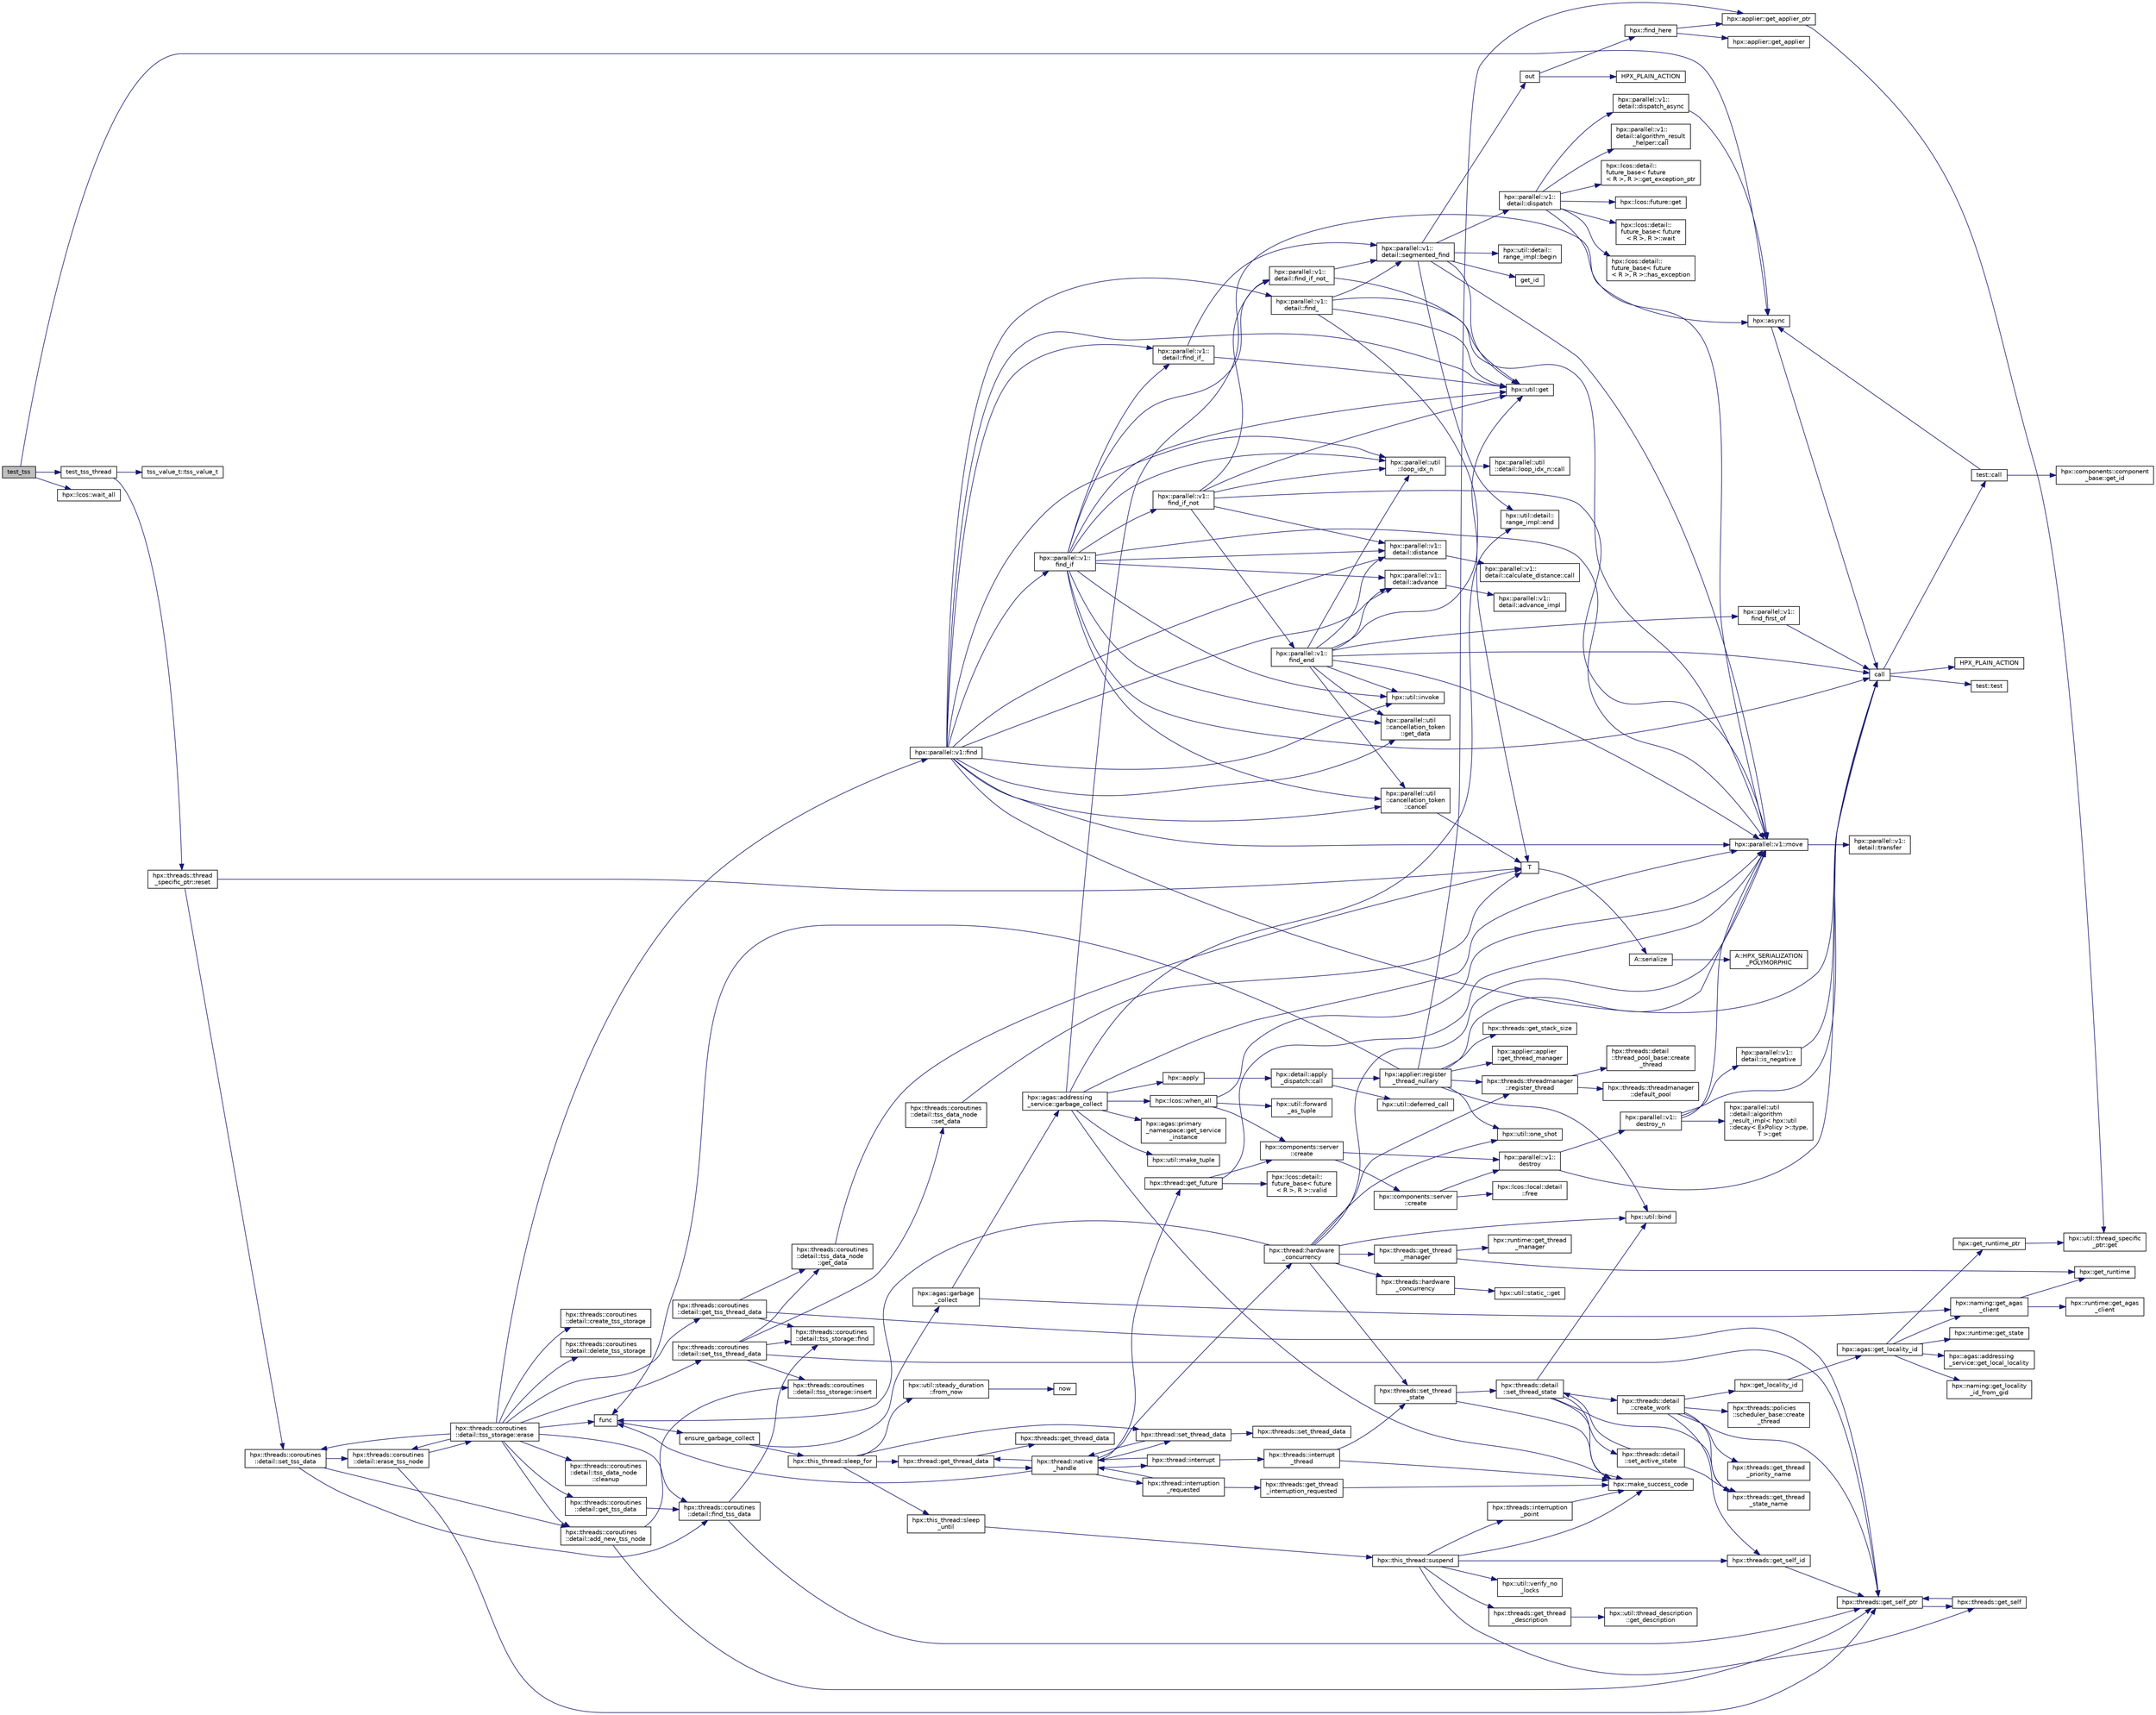 digraph "test_tss"
{
  edge [fontname="Helvetica",fontsize="10",labelfontname="Helvetica",labelfontsize="10"];
  node [fontname="Helvetica",fontsize="10",shape=record];
  rankdir="LR";
  Node146 [label="test_tss",height=0.2,width=0.4,color="black", fillcolor="grey75", style="filled", fontcolor="black"];
  Node146 -> Node147 [color="midnightblue",fontsize="10",style="solid",fontname="Helvetica"];
  Node147 [label="hpx::async",height=0.2,width=0.4,color="black", fillcolor="white", style="filled",URL="$d8/d83/namespacehpx.html#acb7d8e37b73b823956ce144f9a57eaa4"];
  Node147 -> Node148 [color="midnightblue",fontsize="10",style="solid",fontname="Helvetica"];
  Node148 [label="call",height=0.2,width=0.4,color="black", fillcolor="white", style="filled",URL="$d2/d67/promise__1620_8cpp.html#a58357f0b82bc761e1d0b9091ed563a70"];
  Node148 -> Node149 [color="midnightblue",fontsize="10",style="solid",fontname="Helvetica"];
  Node149 [label="test::test",height=0.2,width=0.4,color="black", fillcolor="white", style="filled",URL="$d8/d89/structtest.html#ab42d5ece712d716b04cb3f686f297a26"];
  Node148 -> Node150 [color="midnightblue",fontsize="10",style="solid",fontname="Helvetica"];
  Node150 [label="HPX_PLAIN_ACTION",height=0.2,width=0.4,color="black", fillcolor="white", style="filled",URL="$d2/d67/promise__1620_8cpp.html#ab96aab827a4b1fcaf66cfe0ba83fef23"];
  Node148 -> Node151 [color="midnightblue",fontsize="10",style="solid",fontname="Helvetica"];
  Node151 [label="test::call",height=0.2,width=0.4,color="black", fillcolor="white", style="filled",URL="$d8/d89/structtest.html#aeb29e7ed6518b9426ccf1344c52620ae"];
  Node151 -> Node147 [color="midnightblue",fontsize="10",style="solid",fontname="Helvetica"];
  Node151 -> Node152 [color="midnightblue",fontsize="10",style="solid",fontname="Helvetica"];
  Node152 [label="hpx::components::component\l_base::get_id",height=0.2,width=0.4,color="black", fillcolor="white", style="filled",URL="$d2/de6/classhpx_1_1components_1_1component__base.html#a4c8fd93514039bdf01c48d66d82b19cd"];
  Node146 -> Node153 [color="midnightblue",fontsize="10",style="solid",fontname="Helvetica"];
  Node153 [label="test_tss_thread",height=0.2,width=0.4,color="black", fillcolor="white", style="filled",URL="$dc/d69/tests_2unit_2threads_2tss_8cpp.html#a34a05b59682be89efcb6f071094b0580"];
  Node153 -> Node154 [color="midnightblue",fontsize="10",style="solid",fontname="Helvetica"];
  Node154 [label="hpx::threads::thread\l_specific_ptr::reset",height=0.2,width=0.4,color="black", fillcolor="white", style="filled",URL="$d1/dd4/classhpx_1_1threads_1_1thread__specific__ptr.html#af0654936c456eaf9700979a6b43a0c85"];
  Node154 -> Node155 [color="midnightblue",fontsize="10",style="solid",fontname="Helvetica"];
  Node155 [label="T",height=0.2,width=0.4,color="black", fillcolor="white", style="filled",URL="$db/d33/polymorphic__semiintrusive__template_8cpp.html#ad187658f9cb91c1312b39ae7e896f1ea"];
  Node155 -> Node156 [color="midnightblue",fontsize="10",style="solid",fontname="Helvetica"];
  Node156 [label="A::serialize",height=0.2,width=0.4,color="black", fillcolor="white", style="filled",URL="$d7/da0/struct_a.html#a5f5c287cf471e274ed9dda0da1592212"];
  Node156 -> Node157 [color="midnightblue",fontsize="10",style="solid",fontname="Helvetica"];
  Node157 [label="A::HPX_SERIALIZATION\l_POLYMORPHIC",height=0.2,width=0.4,color="black", fillcolor="white", style="filled",URL="$d7/da0/struct_a.html#ada978cc156cebbafddb1f3aa4c01918c"];
  Node154 -> Node158 [color="midnightblue",fontsize="10",style="solid",fontname="Helvetica"];
  Node158 [label="hpx::threads::coroutines\l::detail::set_tss_data",height=0.2,width=0.4,color="black", fillcolor="white", style="filled",URL="$d2/dfe/namespacehpx_1_1threads_1_1coroutines_1_1detail.html#a85126f59ca3809c64cfcfcae99429a67"];
  Node158 -> Node159 [color="midnightblue",fontsize="10",style="solid",fontname="Helvetica"];
  Node159 [label="hpx::threads::coroutines\l::detail::find_tss_data",height=0.2,width=0.4,color="black", fillcolor="white", style="filled",URL="$d2/dfe/namespacehpx_1_1threads_1_1coroutines_1_1detail.html#a14055ceaf3d92ffac50d6bccb0146b8f"];
  Node159 -> Node160 [color="midnightblue",fontsize="10",style="solid",fontname="Helvetica"];
  Node160 [label="hpx::threads::get_self_ptr",height=0.2,width=0.4,color="black", fillcolor="white", style="filled",URL="$d7/d28/namespacehpx_1_1threads.html#a22877ae347ad884cde3a51397dad6c53"];
  Node160 -> Node161 [color="midnightblue",fontsize="10",style="solid",fontname="Helvetica"];
  Node161 [label="hpx::threads::get_self",height=0.2,width=0.4,color="black", fillcolor="white", style="filled",URL="$d7/d28/namespacehpx_1_1threads.html#a07daf4d6d29233f20d66d41ab7b5b8e8"];
  Node161 -> Node160 [color="midnightblue",fontsize="10",style="solid",fontname="Helvetica"];
  Node159 -> Node162 [color="midnightblue",fontsize="10",style="solid",fontname="Helvetica"];
  Node162 [label="hpx::threads::coroutines\l::detail::tss_storage::find",height=0.2,width=0.4,color="black", fillcolor="white", style="filled",URL="$d3/dbe/classhpx_1_1threads_1_1coroutines_1_1detail_1_1tss__storage.html#a007cc7a95b6bd8b8b88bc2ac4371e718"];
  Node158 -> Node163 [color="midnightblue",fontsize="10",style="solid",fontname="Helvetica"];
  Node163 [label="hpx::threads::coroutines\l::detail::erase_tss_node",height=0.2,width=0.4,color="black", fillcolor="white", style="filled",URL="$d2/dfe/namespacehpx_1_1threads_1_1coroutines_1_1detail.html#a0015b3872ea3c32ecfdc3da42ce132e8"];
  Node163 -> Node160 [color="midnightblue",fontsize="10",style="solid",fontname="Helvetica"];
  Node163 -> Node164 [color="midnightblue",fontsize="10",style="solid",fontname="Helvetica"];
  Node164 [label="hpx::threads::coroutines\l::detail::tss_storage::erase",height=0.2,width=0.4,color="black", fillcolor="white", style="filled",URL="$d3/dbe/classhpx_1_1threads_1_1coroutines_1_1detail_1_1tss__storage.html#a451f63a99f268755c501200b504e8058"];
  Node164 -> Node165 [color="midnightblue",fontsize="10",style="solid",fontname="Helvetica"];
  Node165 [label="hpx::parallel::v1::find",height=0.2,width=0.4,color="black", fillcolor="white", style="filled",URL="$db/db9/namespacehpx_1_1parallel_1_1v1.html#a76c5f5c453899c36a61bfa76425b007a"];
  Node165 -> Node166 [color="midnightblue",fontsize="10",style="solid",fontname="Helvetica"];
  Node166 [label="hpx::parallel::v1::\ldetail::find_",height=0.2,width=0.4,color="black", fillcolor="white", style="filled",URL="$d2/ddd/namespacehpx_1_1parallel_1_1v1_1_1detail.html#a416bb6065d1ffe0f54a4da32c452ece3"];
  Node166 -> Node167 [color="midnightblue",fontsize="10",style="solid",fontname="Helvetica"];
  Node167 [label="hpx::util::get",height=0.2,width=0.4,color="black", fillcolor="white", style="filled",URL="$df/dad/namespacehpx_1_1util.html#a5cbd3c41f03f4d4acaedaa4777e3cc02"];
  Node166 -> Node168 [color="midnightblue",fontsize="10",style="solid",fontname="Helvetica"];
  Node168 [label="hpx::parallel::v1::\ldetail::segmented_find",height=0.2,width=0.4,color="black", fillcolor="white", style="filled",URL="$d2/ddd/namespacehpx_1_1parallel_1_1v1_1_1detail.html#a7f37c815b51093d10c3ee3e3bb44280f"];
  Node168 -> Node169 [color="midnightblue",fontsize="10",style="solid",fontname="Helvetica"];
  Node169 [label="hpx::util::detail::\lrange_impl::end",height=0.2,width=0.4,color="black", fillcolor="white", style="filled",URL="$d4/d4a/namespacehpx_1_1util_1_1detail_1_1range__impl.html#afb2ea48b0902f52ee4d8b764807b4316"];
  Node168 -> Node170 [color="midnightblue",fontsize="10",style="solid",fontname="Helvetica"];
  Node170 [label="out",height=0.2,width=0.4,color="black", fillcolor="white", style="filled",URL="$d5/d69/wait__all__hang__1946_8cpp.html#ae95890c5079ed07d292e9e2c1b187e97"];
  Node170 -> Node171 [color="midnightblue",fontsize="10",style="solid",fontname="Helvetica"];
  Node171 [label="hpx::find_here",height=0.2,width=0.4,color="black", fillcolor="white", style="filled",URL="$d8/d83/namespacehpx.html#af07c1b6e26bcdfb1138643a1a2133cf4",tooltip="Return the global id representing this locality. "];
  Node171 -> Node172 [color="midnightblue",fontsize="10",style="solid",fontname="Helvetica"];
  Node172 [label="hpx::applier::get_applier_ptr",height=0.2,width=0.4,color="black", fillcolor="white", style="filled",URL="$d8/dcb/namespacehpx_1_1applier.html#a617483cf2b77ad3a0aa428ade7b35299"];
  Node172 -> Node173 [color="midnightblue",fontsize="10",style="solid",fontname="Helvetica"];
  Node173 [label="hpx::util::thread_specific\l_ptr::get",height=0.2,width=0.4,color="black", fillcolor="white", style="filled",URL="$d4/d4c/structhpx_1_1util_1_1thread__specific__ptr.html#a3b27d8520710478aa41d1f74206bdba9"];
  Node171 -> Node174 [color="midnightblue",fontsize="10",style="solid",fontname="Helvetica"];
  Node174 [label="hpx::applier::get_applier",height=0.2,width=0.4,color="black", fillcolor="white", style="filled",URL="$d8/dcb/namespacehpx_1_1applier.html#aba1147ab54a476403b37f20a39b1e239"];
  Node170 -> Node175 [color="midnightblue",fontsize="10",style="solid",fontname="Helvetica"];
  Node175 [label="HPX_PLAIN_ACTION",height=0.2,width=0.4,color="black", fillcolor="white", style="filled",URL="$d5/d69/wait__all__hang__1946_8cpp.html#ac9bd456810a9b90073efb27cea0b1cc0"];
  Node168 -> Node176 [color="midnightblue",fontsize="10",style="solid",fontname="Helvetica"];
  Node176 [label="hpx::parallel::v1::\ldetail::dispatch",height=0.2,width=0.4,color="black", fillcolor="white", style="filled",URL="$d2/ddd/namespacehpx_1_1parallel_1_1v1_1_1detail.html#aea51ad9969d06776535d3c974216f8d0"];
  Node176 -> Node177 [color="midnightblue",fontsize="10",style="solid",fontname="Helvetica"];
  Node177 [label="hpx::parallel::v1::\ldetail::dispatch_async",height=0.2,width=0.4,color="black", fillcolor="white", style="filled",URL="$d2/ddd/namespacehpx_1_1parallel_1_1v1_1_1detail.html#a956a28c634619363658f6e201d6cc1b4"];
  Node177 -> Node147 [color="midnightblue",fontsize="10",style="solid",fontname="Helvetica"];
  Node176 -> Node178 [color="midnightblue",fontsize="10",style="solid",fontname="Helvetica"];
  Node178 [label="hpx::lcos::detail::\lfuture_base\< future\l\< R \>, R \>::wait",height=0.2,width=0.4,color="black", fillcolor="white", style="filled",URL="$d5/dd7/classhpx_1_1lcos_1_1detail_1_1future__base.html#a028190ad98b2865e267745247b6b5ae8"];
  Node176 -> Node179 [color="midnightblue",fontsize="10",style="solid",fontname="Helvetica"];
  Node179 [label="hpx::lcos::detail::\lfuture_base\< future\l\< R \>, R \>::has_exception",height=0.2,width=0.4,color="black", fillcolor="white", style="filled",URL="$d5/dd7/classhpx_1_1lcos_1_1detail_1_1future__base.html#aa95b01f70ad95706ae420ff1db2e5b99"];
  Node176 -> Node180 [color="midnightblue",fontsize="10",style="solid",fontname="Helvetica"];
  Node180 [label="hpx::parallel::v1::\ldetail::algorithm_result\l_helper::call",height=0.2,width=0.4,color="black", fillcolor="white", style="filled",URL="$dd/db9/structhpx_1_1parallel_1_1v1_1_1detail_1_1algorithm__result__helper.html#abdcc26190b14b00b7337190689f022d7"];
  Node176 -> Node181 [color="midnightblue",fontsize="10",style="solid",fontname="Helvetica"];
  Node181 [label="hpx::lcos::detail::\lfuture_base\< future\l\< R \>, R \>::get_exception_ptr",height=0.2,width=0.4,color="black", fillcolor="white", style="filled",URL="$d5/dd7/classhpx_1_1lcos_1_1detail_1_1future__base.html#a03dca31d4505202a21d26554248bd744"];
  Node176 -> Node182 [color="midnightblue",fontsize="10",style="solid",fontname="Helvetica"];
  Node182 [label="hpx::parallel::v1::move",height=0.2,width=0.4,color="black", fillcolor="white", style="filled",URL="$db/db9/namespacehpx_1_1parallel_1_1v1.html#aa7c4ede081ce786c9d1eb1adff495cfc"];
  Node182 -> Node183 [color="midnightblue",fontsize="10",style="solid",fontname="Helvetica"];
  Node183 [label="hpx::parallel::v1::\ldetail::transfer",height=0.2,width=0.4,color="black", fillcolor="white", style="filled",URL="$d2/ddd/namespacehpx_1_1parallel_1_1v1_1_1detail.html#ab1b56a05e1885ca7cc7ffa1804dd2f3c"];
  Node176 -> Node184 [color="midnightblue",fontsize="10",style="solid",fontname="Helvetica"];
  Node184 [label="hpx::lcos::future::get",height=0.2,width=0.4,color="black", fillcolor="white", style="filled",URL="$d0/d33/classhpx_1_1lcos_1_1future.html#a8c28269486d5620ac48af349f17bb41c"];
  Node168 -> Node185 [color="midnightblue",fontsize="10",style="solid",fontname="Helvetica"];
  Node185 [label="get_id",height=0.2,width=0.4,color="black", fillcolor="white", style="filled",URL="$d8/d3c/simple__future__continuation_8cpp.html#a64b28a4bbb16e7f78fc14c60466ddd8d"];
  Node168 -> Node186 [color="midnightblue",fontsize="10",style="solid",fontname="Helvetica"];
  Node186 [label="hpx::util::detail::\lrange_impl::begin",height=0.2,width=0.4,color="black", fillcolor="white", style="filled",URL="$d4/d4a/namespacehpx_1_1util_1_1detail_1_1range__impl.html#a31e165df2b865cdd961f35ce938db41a"];
  Node168 -> Node167 [color="midnightblue",fontsize="10",style="solid",fontname="Helvetica"];
  Node168 -> Node182 [color="midnightblue",fontsize="10",style="solid",fontname="Helvetica"];
  Node166 -> Node182 [color="midnightblue",fontsize="10",style="solid",fontname="Helvetica"];
  Node166 -> Node155 [color="midnightblue",fontsize="10",style="solid",fontname="Helvetica"];
  Node165 -> Node182 [color="midnightblue",fontsize="10",style="solid",fontname="Helvetica"];
  Node165 -> Node187 [color="midnightblue",fontsize="10",style="solid",fontname="Helvetica"];
  Node187 [label="hpx::parallel::v1::\lfind_if",height=0.2,width=0.4,color="black", fillcolor="white", style="filled",URL="$db/db9/namespacehpx_1_1parallel_1_1v1.html#a1f66ab2a9b26ef5b5ed2c08194586b86"];
  Node187 -> Node188 [color="midnightblue",fontsize="10",style="solid",fontname="Helvetica"];
  Node188 [label="hpx::parallel::v1::\ldetail::find_if_",height=0.2,width=0.4,color="black", fillcolor="white", style="filled",URL="$d2/ddd/namespacehpx_1_1parallel_1_1v1_1_1detail.html#a27a6efa17deb9853d278e8c4ca8b78e8"];
  Node188 -> Node167 [color="midnightblue",fontsize="10",style="solid",fontname="Helvetica"];
  Node188 -> Node168 [color="midnightblue",fontsize="10",style="solid",fontname="Helvetica"];
  Node187 -> Node189 [color="midnightblue",fontsize="10",style="solid",fontname="Helvetica"];
  Node189 [label="hpx::parallel::v1::\lfind_if_not",height=0.2,width=0.4,color="black", fillcolor="white", style="filled",URL="$db/db9/namespacehpx_1_1parallel_1_1v1.html#ac7aaee4759c37f4d0e83b51f313aa28d"];
  Node189 -> Node190 [color="midnightblue",fontsize="10",style="solid",fontname="Helvetica"];
  Node190 [label="hpx::parallel::v1::\ldetail::find_if_not_",height=0.2,width=0.4,color="black", fillcolor="white", style="filled",URL="$d2/ddd/namespacehpx_1_1parallel_1_1v1_1_1detail.html#aafbf827b88ba9787c515b4abefa8afaf"];
  Node190 -> Node167 [color="midnightblue",fontsize="10",style="solid",fontname="Helvetica"];
  Node190 -> Node168 [color="midnightblue",fontsize="10",style="solid",fontname="Helvetica"];
  Node189 -> Node191 [color="midnightblue",fontsize="10",style="solid",fontname="Helvetica"];
  Node191 [label="hpx::parallel::v1::\lfind_end",height=0.2,width=0.4,color="black", fillcolor="white", style="filled",URL="$db/db9/namespacehpx_1_1parallel_1_1v1.html#a26511ec61e75971d7c4c15c021548f9d"];
  Node191 -> Node148 [color="midnightblue",fontsize="10",style="solid",fontname="Helvetica"];
  Node191 -> Node192 [color="midnightblue",fontsize="10",style="solid",fontname="Helvetica"];
  Node192 [label="hpx::parallel::v1::\lfind_first_of",height=0.2,width=0.4,color="black", fillcolor="white", style="filled",URL="$db/db9/namespacehpx_1_1parallel_1_1v1.html#a988f5accc11d8cef97afdbc5470a9351"];
  Node192 -> Node148 [color="midnightblue",fontsize="10",style="solid",fontname="Helvetica"];
  Node191 -> Node193 [color="midnightblue",fontsize="10",style="solid",fontname="Helvetica"];
  Node193 [label="hpx::util::invoke",height=0.2,width=0.4,color="black", fillcolor="white", style="filled",URL="$df/dad/namespacehpx_1_1util.html#a9ed3f52b36e725e476dbf5099134ed3d"];
  Node191 -> Node194 [color="midnightblue",fontsize="10",style="solid",fontname="Helvetica"];
  Node194 [label="hpx::parallel::v1::\ldetail::distance",height=0.2,width=0.4,color="black", fillcolor="white", style="filled",URL="$d2/ddd/namespacehpx_1_1parallel_1_1v1_1_1detail.html#a6bea3c6a5f470cad11f27ee6bab4a33f"];
  Node194 -> Node195 [color="midnightblue",fontsize="10",style="solid",fontname="Helvetica"];
  Node195 [label="hpx::parallel::v1::\ldetail::calculate_distance::call",height=0.2,width=0.4,color="black", fillcolor="white", style="filled",URL="$db/dfa/structhpx_1_1parallel_1_1v1_1_1detail_1_1calculate__distance.html#a950a6627830a7d019ac0e734b0a447bf"];
  Node191 -> Node167 [color="midnightblue",fontsize="10",style="solid",fontname="Helvetica"];
  Node191 -> Node182 [color="midnightblue",fontsize="10",style="solid",fontname="Helvetica"];
  Node191 -> Node196 [color="midnightblue",fontsize="10",style="solid",fontname="Helvetica"];
  Node196 [label="hpx::parallel::util\l::loop_idx_n",height=0.2,width=0.4,color="black", fillcolor="white", style="filled",URL="$df/dc6/namespacehpx_1_1parallel_1_1util.html#a5ead56022529c79b23199382a2dc7766"];
  Node196 -> Node197 [color="midnightblue",fontsize="10",style="solid",fontname="Helvetica"];
  Node197 [label="hpx::parallel::util\l::detail::loop_idx_n::call",height=0.2,width=0.4,color="black", fillcolor="white", style="filled",URL="$d1/d45/structhpx_1_1parallel_1_1util_1_1detail_1_1loop__idx__n.html#a6cf1cdf1c2db703be4edd390846da01a"];
  Node191 -> Node198 [color="midnightblue",fontsize="10",style="solid",fontname="Helvetica"];
  Node198 [label="hpx::parallel::util\l::cancellation_token\l::cancel",height=0.2,width=0.4,color="black", fillcolor="white", style="filled",URL="$d7/dc1/classhpx_1_1parallel_1_1util_1_1cancellation__token.html#a7c04c9ed73eaa872cfd6b72b52922796"];
  Node198 -> Node155 [color="midnightblue",fontsize="10",style="solid",fontname="Helvetica"];
  Node191 -> Node199 [color="midnightblue",fontsize="10",style="solid",fontname="Helvetica"];
  Node199 [label="hpx::parallel::util\l::cancellation_token\l::get_data",height=0.2,width=0.4,color="black", fillcolor="white", style="filled",URL="$d7/dc1/classhpx_1_1parallel_1_1util_1_1cancellation__token.html#a63ec3c9e5287d23c9e9d4ce1777e49d2"];
  Node191 -> Node200 [color="midnightblue",fontsize="10",style="solid",fontname="Helvetica"];
  Node200 [label="hpx::parallel::v1::\ldetail::advance",height=0.2,width=0.4,color="black", fillcolor="white", style="filled",URL="$d2/ddd/namespacehpx_1_1parallel_1_1v1_1_1detail.html#ad9fca7bce7b3e3c32302967ffc1fb4a4"];
  Node200 -> Node201 [color="midnightblue",fontsize="10",style="solid",fontname="Helvetica"];
  Node201 [label="hpx::parallel::v1::\ldetail::advance_impl",height=0.2,width=0.4,color="black", fillcolor="white", style="filled",URL="$d2/ddd/namespacehpx_1_1parallel_1_1v1_1_1detail.html#ad4fa62ca115927187e4063b65ee5f317"];
  Node189 -> Node194 [color="midnightblue",fontsize="10",style="solid",fontname="Helvetica"];
  Node189 -> Node167 [color="midnightblue",fontsize="10",style="solid",fontname="Helvetica"];
  Node189 -> Node182 [color="midnightblue",fontsize="10",style="solid",fontname="Helvetica"];
  Node189 -> Node196 [color="midnightblue",fontsize="10",style="solid",fontname="Helvetica"];
  Node187 -> Node193 [color="midnightblue",fontsize="10",style="solid",fontname="Helvetica"];
  Node187 -> Node194 [color="midnightblue",fontsize="10",style="solid",fontname="Helvetica"];
  Node187 -> Node167 [color="midnightblue",fontsize="10",style="solid",fontname="Helvetica"];
  Node187 -> Node182 [color="midnightblue",fontsize="10",style="solid",fontname="Helvetica"];
  Node187 -> Node196 [color="midnightblue",fontsize="10",style="solid",fontname="Helvetica"];
  Node187 -> Node198 [color="midnightblue",fontsize="10",style="solid",fontname="Helvetica"];
  Node187 -> Node199 [color="midnightblue",fontsize="10",style="solid",fontname="Helvetica"];
  Node187 -> Node200 [color="midnightblue",fontsize="10",style="solid",fontname="Helvetica"];
  Node187 -> Node190 [color="midnightblue",fontsize="10",style="solid",fontname="Helvetica"];
  Node187 -> Node148 [color="midnightblue",fontsize="10",style="solid",fontname="Helvetica"];
  Node165 -> Node194 [color="midnightblue",fontsize="10",style="solid",fontname="Helvetica"];
  Node165 -> Node167 [color="midnightblue",fontsize="10",style="solid",fontname="Helvetica"];
  Node165 -> Node196 [color="midnightblue",fontsize="10",style="solid",fontname="Helvetica"];
  Node165 -> Node193 [color="midnightblue",fontsize="10",style="solid",fontname="Helvetica"];
  Node165 -> Node198 [color="midnightblue",fontsize="10",style="solid",fontname="Helvetica"];
  Node165 -> Node199 [color="midnightblue",fontsize="10",style="solid",fontname="Helvetica"];
  Node165 -> Node200 [color="midnightblue",fontsize="10",style="solid",fontname="Helvetica"];
  Node165 -> Node188 [color="midnightblue",fontsize="10",style="solid",fontname="Helvetica"];
  Node165 -> Node148 [color="midnightblue",fontsize="10",style="solid",fontname="Helvetica"];
  Node164 -> Node202 [color="midnightblue",fontsize="10",style="solid",fontname="Helvetica"];
  Node202 [label="hpx::threads::coroutines\l::detail::tss_data_node\l::cleanup",height=0.2,width=0.4,color="black", fillcolor="white", style="filled",URL="$d3/db5/structhpx_1_1threads_1_1coroutines_1_1detail_1_1tss__data__node.html#acb05375e6429cc7a5911ce85ed6ccb00"];
  Node164 -> Node159 [color="midnightblue",fontsize="10",style="solid",fontname="Helvetica"];
  Node164 -> Node203 [color="midnightblue",fontsize="10",style="solid",fontname="Helvetica"];
  Node203 [label="hpx::threads::coroutines\l::detail::get_tss_data",height=0.2,width=0.4,color="black", fillcolor="white", style="filled",URL="$d2/dfe/namespacehpx_1_1threads_1_1coroutines_1_1detail.html#a4ec8980db973eb7587560ad72673c968"];
  Node203 -> Node159 [color="midnightblue",fontsize="10",style="solid",fontname="Helvetica"];
  Node164 -> Node204 [color="midnightblue",fontsize="10",style="solid",fontname="Helvetica"];
  Node204 [label="hpx::threads::coroutines\l::detail::add_new_tss_node",height=0.2,width=0.4,color="black", fillcolor="white", style="filled",URL="$d2/dfe/namespacehpx_1_1threads_1_1coroutines_1_1detail.html#a578a59c0855378272b9a44eee04a7102"];
  Node204 -> Node160 [color="midnightblue",fontsize="10",style="solid",fontname="Helvetica"];
  Node204 -> Node205 [color="midnightblue",fontsize="10",style="solid",fontname="Helvetica"];
  Node205 [label="hpx::threads::coroutines\l::detail::tss_storage::insert",height=0.2,width=0.4,color="black", fillcolor="white", style="filled",URL="$d3/dbe/classhpx_1_1threads_1_1coroutines_1_1detail_1_1tss__storage.html#a78862307d6f3e3dd3e847815bfa67dba"];
  Node164 -> Node206 [color="midnightblue",fontsize="10",style="solid",fontname="Helvetica"];
  Node206 [label="func",height=0.2,width=0.4,color="black", fillcolor="white", style="filled",URL="$d8/dfd/id__type__ref__counting__1032_8cpp.html#ab811b86ea5107ffb3351fcaa29d2c652"];
  Node206 -> Node207 [color="midnightblue",fontsize="10",style="solid",fontname="Helvetica"];
  Node207 [label="ensure_garbage_collect",height=0.2,width=0.4,color="black", fillcolor="white", style="filled",URL="$d8/dfd/id__type__ref__counting__1032_8cpp.html#a5264b94bf7c262ac0e521fb290d476d5"];
  Node207 -> Node208 [color="midnightblue",fontsize="10",style="solid",fontname="Helvetica"];
  Node208 [label="hpx::this_thread::sleep_for",height=0.2,width=0.4,color="black", fillcolor="white", style="filled",URL="$d9/d52/namespacehpx_1_1this__thread.html#afc042a5a5fa52eef2d1d177a343435cf"];
  Node208 -> Node209 [color="midnightblue",fontsize="10",style="solid",fontname="Helvetica"];
  Node209 [label="hpx::this_thread::sleep\l_until",height=0.2,width=0.4,color="black", fillcolor="white", style="filled",URL="$d9/d52/namespacehpx_1_1this__thread.html#ae12a853980115b23ff0ab8ca06622658"];
  Node209 -> Node210 [color="midnightblue",fontsize="10",style="solid",fontname="Helvetica"];
  Node210 [label="hpx::this_thread::suspend",height=0.2,width=0.4,color="black", fillcolor="white", style="filled",URL="$d9/d52/namespacehpx_1_1this__thread.html#aca220026fb3014c0881d129fe31c0073"];
  Node210 -> Node161 [color="midnightblue",fontsize="10",style="solid",fontname="Helvetica"];
  Node210 -> Node211 [color="midnightblue",fontsize="10",style="solid",fontname="Helvetica"];
  Node211 [label="hpx::threads::get_self_id",height=0.2,width=0.4,color="black", fillcolor="white", style="filled",URL="$d7/d28/namespacehpx_1_1threads.html#afafe0f900b9fac3d4ed3c747625c1cfe"];
  Node211 -> Node160 [color="midnightblue",fontsize="10",style="solid",fontname="Helvetica"];
  Node210 -> Node212 [color="midnightblue",fontsize="10",style="solid",fontname="Helvetica"];
  Node212 [label="hpx::threads::interruption\l_point",height=0.2,width=0.4,color="black", fillcolor="white", style="filled",URL="$d7/d28/namespacehpx_1_1threads.html#ada6ec56a12b050707311d8c628089059"];
  Node212 -> Node213 [color="midnightblue",fontsize="10",style="solid",fontname="Helvetica"];
  Node213 [label="hpx::make_success_code",height=0.2,width=0.4,color="black", fillcolor="white", style="filled",URL="$d8/d83/namespacehpx.html#a0e8512a8f49e2a6c8185061181419d8f",tooltip="Returns error_code(hpx::success, \"success\", mode). "];
  Node210 -> Node214 [color="midnightblue",fontsize="10",style="solid",fontname="Helvetica"];
  Node214 [label="hpx::util::verify_no\l_locks",height=0.2,width=0.4,color="black", fillcolor="white", style="filled",URL="$df/dad/namespacehpx_1_1util.html#ae0e1837ee6f09b79b26c2e788d2e9fc9"];
  Node210 -> Node215 [color="midnightblue",fontsize="10",style="solid",fontname="Helvetica"];
  Node215 [label="hpx::threads::get_thread\l_description",height=0.2,width=0.4,color="black", fillcolor="white", style="filled",URL="$d7/d28/namespacehpx_1_1threads.html#a42fc18a7a680f4e8bc633a4b4c956701"];
  Node215 -> Node216 [color="midnightblue",fontsize="10",style="solid",fontname="Helvetica"];
  Node216 [label="hpx::util::thread_description\l::get_description",height=0.2,width=0.4,color="black", fillcolor="white", style="filled",URL="$df/d9e/structhpx_1_1util_1_1thread__description.html#a8c834e14eca6eb228188022577f9f952"];
  Node210 -> Node213 [color="midnightblue",fontsize="10",style="solid",fontname="Helvetica"];
  Node208 -> Node217 [color="midnightblue",fontsize="10",style="solid",fontname="Helvetica"];
  Node217 [label="hpx::util::steady_duration\l::from_now",height=0.2,width=0.4,color="black", fillcolor="white", style="filled",URL="$d9/d4f/classhpx_1_1util_1_1steady__duration.html#a0132206d767cd0f7395507b40111a153"];
  Node217 -> Node218 [color="midnightblue",fontsize="10",style="solid",fontname="Helvetica"];
  Node218 [label="now",height=0.2,width=0.4,color="black", fillcolor="white", style="filled",URL="$de/db3/1d__stencil__1__omp_8cpp.html#a89e9667753dccfac455bd37a7a3a7b16"];
  Node208 -> Node219 [color="midnightblue",fontsize="10",style="solid",fontname="Helvetica"];
  Node219 [label="hpx::thread::get_thread_data",height=0.2,width=0.4,color="black", fillcolor="white", style="filled",URL="$de/d9b/classhpx_1_1thread.html#a4535ef82cec3b953d2c941d20e3e3904"];
  Node219 -> Node220 [color="midnightblue",fontsize="10",style="solid",fontname="Helvetica"];
  Node220 [label="hpx::threads::get_thread_data",height=0.2,width=0.4,color="black", fillcolor="white", style="filled",URL="$d7/d28/namespacehpx_1_1threads.html#a8737931ff6303807225f735b2b384ae4"];
  Node219 -> Node221 [color="midnightblue",fontsize="10",style="solid",fontname="Helvetica"];
  Node221 [label="hpx::thread::native\l_handle",height=0.2,width=0.4,color="black", fillcolor="white", style="filled",URL="$de/d9b/classhpx_1_1thread.html#acf48190d264ab64c1c4ec99d0b421b5a"];
  Node221 -> Node222 [color="midnightblue",fontsize="10",style="solid",fontname="Helvetica"];
  Node222 [label="hpx::thread::hardware\l_concurrency",height=0.2,width=0.4,color="black", fillcolor="white", style="filled",URL="$de/d9b/classhpx_1_1thread.html#a8e4fff210e02485ba493bc3a2a956c03"];
  Node222 -> Node223 [color="midnightblue",fontsize="10",style="solid",fontname="Helvetica"];
  Node223 [label="hpx::threads::hardware\l_concurrency",height=0.2,width=0.4,color="black", fillcolor="white", style="filled",URL="$d7/d28/namespacehpx_1_1threads.html#aa8752a235478d2ad7b5ac467b63ab527"];
  Node223 -> Node224 [color="midnightblue",fontsize="10",style="solid",fontname="Helvetica"];
  Node224 [label="hpx::util::static_::get",height=0.2,width=0.4,color="black", fillcolor="white", style="filled",URL="$d3/dbb/structhpx_1_1util_1_1static__.html#a2967c633948a3bf17a3b5405ef5a8318"];
  Node222 -> Node206 [color="midnightblue",fontsize="10",style="solid",fontname="Helvetica"];
  Node222 -> Node225 [color="midnightblue",fontsize="10",style="solid",fontname="Helvetica"];
  Node225 [label="hpx::util::bind",height=0.2,width=0.4,color="black", fillcolor="white", style="filled",URL="$df/dad/namespacehpx_1_1util.html#ad844caedf82a0173d6909d910c3e48c6"];
  Node222 -> Node226 [color="midnightblue",fontsize="10",style="solid",fontname="Helvetica"];
  Node226 [label="hpx::util::one_shot",height=0.2,width=0.4,color="black", fillcolor="white", style="filled",URL="$df/dad/namespacehpx_1_1util.html#a273e61be42a72415291e0ec0a4f28c7a"];
  Node222 -> Node182 [color="midnightblue",fontsize="10",style="solid",fontname="Helvetica"];
  Node222 -> Node227 [color="midnightblue",fontsize="10",style="solid",fontname="Helvetica"];
  Node227 [label="hpx::threads::get_thread\l_manager",height=0.2,width=0.4,color="black", fillcolor="white", style="filled",URL="$d7/d28/namespacehpx_1_1threads.html#a076973c3a53beadde7d967e22c4f6cce"];
  Node227 -> Node228 [color="midnightblue",fontsize="10",style="solid",fontname="Helvetica"];
  Node228 [label="hpx::get_runtime",height=0.2,width=0.4,color="black", fillcolor="white", style="filled",URL="$d8/d83/namespacehpx.html#aef902cc6c7dd3b9fbadf34d1e850a070"];
  Node227 -> Node229 [color="midnightblue",fontsize="10",style="solid",fontname="Helvetica"];
  Node229 [label="hpx::runtime::get_thread\l_manager",height=0.2,width=0.4,color="black", fillcolor="white", style="filled",URL="$d0/d7b/classhpx_1_1runtime.html#a865b12d57fcd44a8d3dda3e35414f563"];
  Node222 -> Node230 [color="midnightblue",fontsize="10",style="solid",fontname="Helvetica"];
  Node230 [label="hpx::threads::threadmanager\l::register_thread",height=0.2,width=0.4,color="black", fillcolor="white", style="filled",URL="$d5/daa/classhpx_1_1threads_1_1threadmanager.html#a7f79c7578e08a60ca45eb276ce8133d8"];
  Node230 -> Node231 [color="midnightblue",fontsize="10",style="solid",fontname="Helvetica"];
  Node231 [label="hpx::threads::threadmanager\l::default_pool",height=0.2,width=0.4,color="black", fillcolor="white", style="filled",URL="$d5/daa/classhpx_1_1threads_1_1threadmanager.html#a851f067d03b5dd1c5e6a9a6a841e05df"];
  Node230 -> Node232 [color="midnightblue",fontsize="10",style="solid",fontname="Helvetica"];
  Node232 [label="hpx::threads::detail\l::thread_pool_base::create\l_thread",height=0.2,width=0.4,color="black", fillcolor="white", style="filled",URL="$de/dae/classhpx_1_1threads_1_1detail_1_1thread__pool__base.html#ad35d3779eef6f4528e62a26d71b34b34"];
  Node222 -> Node233 [color="midnightblue",fontsize="10",style="solid",fontname="Helvetica"];
  Node233 [label="hpx::threads::set_thread\l_state",height=0.2,width=0.4,color="black", fillcolor="white", style="filled",URL="$d7/d28/namespacehpx_1_1threads.html#ac0690ad16ad778bcc79dcd727cc33025",tooltip="Set the thread state of the thread referenced by the thread_id id. "];
  Node233 -> Node213 [color="midnightblue",fontsize="10",style="solid",fontname="Helvetica"];
  Node233 -> Node234 [color="midnightblue",fontsize="10",style="solid",fontname="Helvetica"];
  Node234 [label="hpx::threads::detail\l::set_thread_state",height=0.2,width=0.4,color="black", fillcolor="white", style="filled",URL="$d2/dd1/namespacehpx_1_1threads_1_1detail.html#af85ddc854c4a149bf1738eb1b111b9ab"];
  Node234 -> Node235 [color="midnightblue",fontsize="10",style="solid",fontname="Helvetica"];
  Node235 [label="hpx::threads::get_thread\l_state_name",height=0.2,width=0.4,color="black", fillcolor="white", style="filled",URL="$d7/d28/namespacehpx_1_1threads.html#a26f91ea8d2195f165c033241c5cd11db"];
  Node234 -> Node213 [color="midnightblue",fontsize="10",style="solid",fontname="Helvetica"];
  Node234 -> Node225 [color="midnightblue",fontsize="10",style="solid",fontname="Helvetica"];
  Node234 -> Node236 [color="midnightblue",fontsize="10",style="solid",fontname="Helvetica"];
  Node236 [label="hpx::threads::detail\l::set_active_state",height=0.2,width=0.4,color="black", fillcolor="white", style="filled",URL="$d2/dd1/namespacehpx_1_1threads_1_1detail.html#a45884a5bf04ad66a4f259231a3947e76"];
  Node236 -> Node235 [color="midnightblue",fontsize="10",style="solid",fontname="Helvetica"];
  Node236 -> Node234 [color="midnightblue",fontsize="10",style="solid",fontname="Helvetica"];
  Node234 -> Node237 [color="midnightblue",fontsize="10",style="solid",fontname="Helvetica"];
  Node237 [label="hpx::threads::detail\l::create_work",height=0.2,width=0.4,color="black", fillcolor="white", style="filled",URL="$d2/dd1/namespacehpx_1_1threads_1_1detail.html#ae22384a3c1b1a1940032fad068fb54b1"];
  Node237 -> Node235 [color="midnightblue",fontsize="10",style="solid",fontname="Helvetica"];
  Node237 -> Node238 [color="midnightblue",fontsize="10",style="solid",fontname="Helvetica"];
  Node238 [label="hpx::threads::get_thread\l_priority_name",height=0.2,width=0.4,color="black", fillcolor="white", style="filled",URL="$d7/d28/namespacehpx_1_1threads.html#a9c6b2fec0c1cf5b06ff83ce756ca6d42"];
  Node237 -> Node160 [color="midnightblue",fontsize="10",style="solid",fontname="Helvetica"];
  Node237 -> Node211 [color="midnightblue",fontsize="10",style="solid",fontname="Helvetica"];
  Node237 -> Node239 [color="midnightblue",fontsize="10",style="solid",fontname="Helvetica"];
  Node239 [label="hpx::get_locality_id",height=0.2,width=0.4,color="black", fillcolor="white", style="filled",URL="$d8/d83/namespacehpx.html#a158d7c54a657bb364c1704033010697b",tooltip="Return the number of the locality this function is being called from. "];
  Node239 -> Node240 [color="midnightblue",fontsize="10",style="solid",fontname="Helvetica"];
  Node240 [label="hpx::agas::get_locality_id",height=0.2,width=0.4,color="black", fillcolor="white", style="filled",URL="$dc/d54/namespacehpx_1_1agas.html#a491cc2ddecdf0f1a9129900caa6a4d3e"];
  Node240 -> Node241 [color="midnightblue",fontsize="10",style="solid",fontname="Helvetica"];
  Node241 [label="hpx::get_runtime_ptr",height=0.2,width=0.4,color="black", fillcolor="white", style="filled",URL="$d8/d83/namespacehpx.html#af29daf2bb3e01b4d6495a1742b6cce64"];
  Node241 -> Node173 [color="midnightblue",fontsize="10",style="solid",fontname="Helvetica"];
  Node240 -> Node242 [color="midnightblue",fontsize="10",style="solid",fontname="Helvetica"];
  Node242 [label="hpx::runtime::get_state",height=0.2,width=0.4,color="black", fillcolor="white", style="filled",URL="$d0/d7b/classhpx_1_1runtime.html#ab405f80e060dac95d624520f38b0524c"];
  Node240 -> Node243 [color="midnightblue",fontsize="10",style="solid",fontname="Helvetica"];
  Node243 [label="hpx::naming::get_agas\l_client",height=0.2,width=0.4,color="black", fillcolor="white", style="filled",URL="$d4/dc9/namespacehpx_1_1naming.html#a0408fffd5d34b620712a801b0ae3b032"];
  Node243 -> Node228 [color="midnightblue",fontsize="10",style="solid",fontname="Helvetica"];
  Node243 -> Node244 [color="midnightblue",fontsize="10",style="solid",fontname="Helvetica"];
  Node244 [label="hpx::runtime::get_agas\l_client",height=0.2,width=0.4,color="black", fillcolor="white", style="filled",URL="$d0/d7b/classhpx_1_1runtime.html#aeb5dddd30d6b9861669af8ad44d1a96a"];
  Node240 -> Node245 [color="midnightblue",fontsize="10",style="solid",fontname="Helvetica"];
  Node245 [label="hpx::agas::addressing\l_service::get_local_locality",height=0.2,width=0.4,color="black", fillcolor="white", style="filled",URL="$db/d58/structhpx_1_1agas_1_1addressing__service.html#ab52c19a37c2a7a006c6c15f90ad0539c"];
  Node240 -> Node246 [color="midnightblue",fontsize="10",style="solid",fontname="Helvetica"];
  Node246 [label="hpx::naming::get_locality\l_id_from_gid",height=0.2,width=0.4,color="black", fillcolor="white", style="filled",URL="$d4/dc9/namespacehpx_1_1naming.html#a7fd43037784560bd04fda9b49e33529f"];
  Node237 -> Node247 [color="midnightblue",fontsize="10",style="solid",fontname="Helvetica"];
  Node247 [label="hpx::threads::policies\l::scheduler_base::create\l_thread",height=0.2,width=0.4,color="black", fillcolor="white", style="filled",URL="$dd/d7e/structhpx_1_1threads_1_1policies_1_1scheduler__base.html#ad3b05cd7f363cc8e8410ce368c3794e0"];
  Node221 -> Node248 [color="midnightblue",fontsize="10",style="solid",fontname="Helvetica"];
  Node248 [label="hpx::thread::interrupt",height=0.2,width=0.4,color="black", fillcolor="white", style="filled",URL="$de/d9b/classhpx_1_1thread.html#ac34d0d033aa743c476a79dbc2e1a8a39"];
  Node248 -> Node249 [color="midnightblue",fontsize="10",style="solid",fontname="Helvetica"];
  Node249 [label="hpx::threads::interrupt\l_thread",height=0.2,width=0.4,color="black", fillcolor="white", style="filled",URL="$d7/d28/namespacehpx_1_1threads.html#a6bdda1a2aab61b9b13d274b5155d7e73"];
  Node249 -> Node213 [color="midnightblue",fontsize="10",style="solid",fontname="Helvetica"];
  Node249 -> Node233 [color="midnightblue",fontsize="10",style="solid",fontname="Helvetica"];
  Node248 -> Node221 [color="midnightblue",fontsize="10",style="solid",fontname="Helvetica"];
  Node221 -> Node250 [color="midnightblue",fontsize="10",style="solid",fontname="Helvetica"];
  Node250 [label="hpx::thread::interruption\l_requested",height=0.2,width=0.4,color="black", fillcolor="white", style="filled",URL="$de/d9b/classhpx_1_1thread.html#a33276bb4c20bbb0b1978944e18ef71b8"];
  Node250 -> Node251 [color="midnightblue",fontsize="10",style="solid",fontname="Helvetica"];
  Node251 [label="hpx::threads::get_thread\l_interruption_requested",height=0.2,width=0.4,color="black", fillcolor="white", style="filled",URL="$d7/d28/namespacehpx_1_1threads.html#ae64a7fdb8b5c8bac7be0c8282672a03b"];
  Node251 -> Node213 [color="midnightblue",fontsize="10",style="solid",fontname="Helvetica"];
  Node250 -> Node221 [color="midnightblue",fontsize="10",style="solid",fontname="Helvetica"];
  Node221 -> Node252 [color="midnightblue",fontsize="10",style="solid",fontname="Helvetica"];
  Node252 [label="hpx::thread::get_future",height=0.2,width=0.4,color="black", fillcolor="white", style="filled",URL="$de/d9b/classhpx_1_1thread.html#a87fdb0d8da826366fc190ed224900a64"];
  Node252 -> Node253 [color="midnightblue",fontsize="10",style="solid",fontname="Helvetica"];
  Node253 [label="hpx::lcos::detail::\lfuture_base\< future\l\< R \>, R \>::valid",height=0.2,width=0.4,color="black", fillcolor="white", style="filled",URL="$d5/dd7/classhpx_1_1lcos_1_1detail_1_1future__base.html#aaf7beb7374815614363033bd96573e75"];
  Node252 -> Node254 [color="midnightblue",fontsize="10",style="solid",fontname="Helvetica"];
  Node254 [label="hpx::components::server\l::create",height=0.2,width=0.4,color="black", fillcolor="white", style="filled",URL="$d2/da2/namespacehpx_1_1components_1_1server.html#ac776c89f3d68ceb910e8cee9fa937ab4",tooltip="Create arrays of components using their default constructor. "];
  Node254 -> Node255 [color="midnightblue",fontsize="10",style="solid",fontname="Helvetica"];
  Node255 [label="hpx::components::server\l::create",height=0.2,width=0.4,color="black", fillcolor="white", style="filled",URL="$d2/da2/namespacehpx_1_1components_1_1server.html#a77d26de181c97b444565e230577981bd"];
  Node255 -> Node256 [color="midnightblue",fontsize="10",style="solid",fontname="Helvetica"];
  Node256 [label="hpx::lcos::local::detail\l::free",height=0.2,width=0.4,color="black", fillcolor="white", style="filled",URL="$d4/dcb/namespacehpx_1_1lcos_1_1local_1_1detail.html#a55a940f019734e9bb045dc123cd80e48"];
  Node255 -> Node257 [color="midnightblue",fontsize="10",style="solid",fontname="Helvetica"];
  Node257 [label="hpx::parallel::v1::\ldestroy",height=0.2,width=0.4,color="black", fillcolor="white", style="filled",URL="$db/db9/namespacehpx_1_1parallel_1_1v1.html#acf303558375048e8a7cc9a2c2e09477f"];
  Node257 -> Node148 [color="midnightblue",fontsize="10",style="solid",fontname="Helvetica"];
  Node257 -> Node258 [color="midnightblue",fontsize="10",style="solid",fontname="Helvetica"];
  Node258 [label="hpx::parallel::v1::\ldestroy_n",height=0.2,width=0.4,color="black", fillcolor="white", style="filled",URL="$db/db9/namespacehpx_1_1parallel_1_1v1.html#a71d0691132a300690163f5636bcd5bd3"];
  Node258 -> Node259 [color="midnightblue",fontsize="10",style="solid",fontname="Helvetica"];
  Node259 [label="hpx::parallel::v1::\ldetail::is_negative",height=0.2,width=0.4,color="black", fillcolor="white", style="filled",URL="$d2/ddd/namespacehpx_1_1parallel_1_1v1_1_1detail.html#adf2e40fc4b20ad0fd442ee3118a4d527"];
  Node259 -> Node148 [color="midnightblue",fontsize="10",style="solid",fontname="Helvetica"];
  Node258 -> Node260 [color="midnightblue",fontsize="10",style="solid",fontname="Helvetica"];
  Node260 [label="hpx::parallel::util\l::detail::algorithm\l_result_impl\< hpx::util\l::decay\< ExPolicy \>::type,\l T \>::get",height=0.2,width=0.4,color="black", fillcolor="white", style="filled",URL="$d2/d42/structhpx_1_1parallel_1_1util_1_1detail_1_1algorithm__result__impl.html#ab5b051e8ec74eff5e0e62fd63f5d377e"];
  Node258 -> Node182 [color="midnightblue",fontsize="10",style="solid",fontname="Helvetica"];
  Node258 -> Node148 [color="midnightblue",fontsize="10",style="solid",fontname="Helvetica"];
  Node254 -> Node257 [color="midnightblue",fontsize="10",style="solid",fontname="Helvetica"];
  Node252 -> Node182 [color="midnightblue",fontsize="10",style="solid",fontname="Helvetica"];
  Node221 -> Node219 [color="midnightblue",fontsize="10",style="solid",fontname="Helvetica"];
  Node221 -> Node261 [color="midnightblue",fontsize="10",style="solid",fontname="Helvetica"];
  Node261 [label="hpx::thread::set_thread_data",height=0.2,width=0.4,color="black", fillcolor="white", style="filled",URL="$de/d9b/classhpx_1_1thread.html#a7317a3cf5251f3b33c990449570d4cea"];
  Node261 -> Node262 [color="midnightblue",fontsize="10",style="solid",fontname="Helvetica"];
  Node262 [label="hpx::threads::set_thread_data",height=0.2,width=0.4,color="black", fillcolor="white", style="filled",URL="$d7/d28/namespacehpx_1_1threads.html#a00a625acc149fce3ae38e4340454acf7"];
  Node261 -> Node221 [color="midnightblue",fontsize="10",style="solid",fontname="Helvetica"];
  Node221 -> Node206 [color="midnightblue",fontsize="10",style="solid",fontname="Helvetica"];
  Node208 -> Node261 [color="midnightblue",fontsize="10",style="solid",fontname="Helvetica"];
  Node207 -> Node263 [color="midnightblue",fontsize="10",style="solid",fontname="Helvetica"];
  Node263 [label="hpx::agas::garbage\l_collect",height=0.2,width=0.4,color="black", fillcolor="white", style="filled",URL="$dc/d54/namespacehpx_1_1agas.html#a951337adc4f9bd6df00a50737468e911"];
  Node263 -> Node243 [color="midnightblue",fontsize="10",style="solid",fontname="Helvetica"];
  Node263 -> Node264 [color="midnightblue",fontsize="10",style="solid",fontname="Helvetica"];
  Node264 [label="hpx::agas::addressing\l_service::garbage_collect",height=0.2,width=0.4,color="black", fillcolor="white", style="filled",URL="$db/d58/structhpx_1_1agas_1_1addressing__service.html#a87dcae0eacf6e62d5103ebf516d86f63"];
  Node264 -> Node213 [color="midnightblue",fontsize="10",style="solid",fontname="Helvetica"];
  Node264 -> Node265 [color="midnightblue",fontsize="10",style="solid",fontname="Helvetica"];
  Node265 [label="hpx::agas::primary\l_namespace::get_service\l_instance",height=0.2,width=0.4,color="black", fillcolor="white", style="filled",URL="$d1/d43/structhpx_1_1agas_1_1primary__namespace.html#a7630ff0f30ff8c23b13b4672c5350e2e"];
  Node264 -> Node266 [color="midnightblue",fontsize="10",style="solid",fontname="Helvetica"];
  Node266 [label="hpx::util::make_tuple",height=0.2,width=0.4,color="black", fillcolor="white", style="filled",URL="$df/dad/namespacehpx_1_1util.html#a06fa74211a987d208e013f400a9f5328"];
  Node264 -> Node169 [color="midnightblue",fontsize="10",style="solid",fontname="Helvetica"];
  Node264 -> Node267 [color="midnightblue",fontsize="10",style="solid",fontname="Helvetica"];
  Node267 [label="hpx::apply",height=0.2,width=0.4,color="black", fillcolor="white", style="filled",URL="$d8/d83/namespacehpx.html#aa87762f0db0731d385f3fdfdb25d59fc"];
  Node267 -> Node268 [color="midnightblue",fontsize="10",style="solid",fontname="Helvetica"];
  Node268 [label="hpx::detail::apply\l_dispatch::call",height=0.2,width=0.4,color="black", fillcolor="white", style="filled",URL="$db/de8/structhpx_1_1detail_1_1apply__dispatch.html#a0755fab16d281e74bcff0f8045be9459"];
  Node268 -> Node269 [color="midnightblue",fontsize="10",style="solid",fontname="Helvetica"];
  Node269 [label="hpx::applier::register\l_thread_nullary",height=0.2,width=0.4,color="black", fillcolor="white", style="filled",URL="$d8/dcb/namespacehpx_1_1applier.html#a401cd1145927e58d74d1eb52aaccd936"];
  Node269 -> Node172 [color="midnightblue",fontsize="10",style="solid",fontname="Helvetica"];
  Node269 -> Node206 [color="midnightblue",fontsize="10",style="solid",fontname="Helvetica"];
  Node269 -> Node225 [color="midnightblue",fontsize="10",style="solid",fontname="Helvetica"];
  Node269 -> Node226 [color="midnightblue",fontsize="10",style="solid",fontname="Helvetica"];
  Node269 -> Node182 [color="midnightblue",fontsize="10",style="solid",fontname="Helvetica"];
  Node269 -> Node270 [color="midnightblue",fontsize="10",style="solid",fontname="Helvetica"];
  Node270 [label="hpx::threads::get_stack_size",height=0.2,width=0.4,color="black", fillcolor="white", style="filled",URL="$d7/d28/namespacehpx_1_1threads.html#af597241b3c2785150be206737ca04aa6",tooltip="The get_stack_size function is part of the thread related API. It. "];
  Node269 -> Node271 [color="midnightblue",fontsize="10",style="solid",fontname="Helvetica"];
  Node271 [label="hpx::applier::applier\l::get_thread_manager",height=0.2,width=0.4,color="black", fillcolor="white", style="filled",URL="$da/dcb/classhpx_1_1applier_1_1applier.html#acc36d583973701e573be39da97bba866",tooltip="Access the thread-manager instance associated with this applier. "];
  Node269 -> Node230 [color="midnightblue",fontsize="10",style="solid",fontname="Helvetica"];
  Node268 -> Node272 [color="midnightblue",fontsize="10",style="solid",fontname="Helvetica"];
  Node272 [label="hpx::util::deferred_call",height=0.2,width=0.4,color="black", fillcolor="white", style="filled",URL="$df/dad/namespacehpx_1_1util.html#acdded623c658a7a3436f7e76bc9d881c"];
  Node264 -> Node182 [color="midnightblue",fontsize="10",style="solid",fontname="Helvetica"];
  Node264 -> Node147 [color="midnightblue",fontsize="10",style="solid",fontname="Helvetica"];
  Node264 -> Node273 [color="midnightblue",fontsize="10",style="solid",fontname="Helvetica"];
  Node273 [label="hpx::lcos::when_all",height=0.2,width=0.4,color="black", fillcolor="white", style="filled",URL="$d2/dc9/namespacehpx_1_1lcos.html#a1a6fb024d8690923fb185d5aee204d54"];
  Node273 -> Node274 [color="midnightblue",fontsize="10",style="solid",fontname="Helvetica"];
  Node274 [label="hpx::util::forward\l_as_tuple",height=0.2,width=0.4,color="black", fillcolor="white", style="filled",URL="$df/dad/namespacehpx_1_1util.html#ab7c31e3f24c3302a4f67b6735a6fa597"];
  Node273 -> Node182 [color="midnightblue",fontsize="10",style="solid",fontname="Helvetica"];
  Node273 -> Node254 [color="midnightblue",fontsize="10",style="solid",fontname="Helvetica"];
  Node164 -> Node163 [color="midnightblue",fontsize="10",style="solid",fontname="Helvetica"];
  Node164 -> Node158 [color="midnightblue",fontsize="10",style="solid",fontname="Helvetica"];
  Node164 -> Node275 [color="midnightblue",fontsize="10",style="solid",fontname="Helvetica"];
  Node275 [label="hpx::threads::coroutines\l::detail::create_tss_storage",height=0.2,width=0.4,color="black", fillcolor="white", style="filled",URL="$d2/dfe/namespacehpx_1_1threads_1_1coroutines_1_1detail.html#ac250ad0b8e8aaf83e11a0b2639e07f69"];
  Node164 -> Node276 [color="midnightblue",fontsize="10",style="solid",fontname="Helvetica"];
  Node276 [label="hpx::threads::coroutines\l::detail::delete_tss_storage",height=0.2,width=0.4,color="black", fillcolor="white", style="filled",URL="$d2/dfe/namespacehpx_1_1threads_1_1coroutines_1_1detail.html#a54ebe24069782cf6e3607b6bebf98638"];
  Node164 -> Node277 [color="midnightblue",fontsize="10",style="solid",fontname="Helvetica"];
  Node277 [label="hpx::threads::coroutines\l::detail::get_tss_thread_data",height=0.2,width=0.4,color="black", fillcolor="white", style="filled",URL="$d2/dfe/namespacehpx_1_1threads_1_1coroutines_1_1detail.html#af333206cf4a5bce596470d5ecde0bb25"];
  Node277 -> Node160 [color="midnightblue",fontsize="10",style="solid",fontname="Helvetica"];
  Node277 -> Node162 [color="midnightblue",fontsize="10",style="solid",fontname="Helvetica"];
  Node277 -> Node278 [color="midnightblue",fontsize="10",style="solid",fontname="Helvetica"];
  Node278 [label="hpx::threads::coroutines\l::detail::tss_data_node\l::get_data",height=0.2,width=0.4,color="black", fillcolor="white", style="filled",URL="$d3/db5/structhpx_1_1threads_1_1coroutines_1_1detail_1_1tss__data__node.html#ad6f3af440d65b71a77a3d830e4daa9ea"];
  Node278 -> Node155 [color="midnightblue",fontsize="10",style="solid",fontname="Helvetica"];
  Node164 -> Node279 [color="midnightblue",fontsize="10",style="solid",fontname="Helvetica"];
  Node279 [label="hpx::threads::coroutines\l::detail::set_tss_thread_data",height=0.2,width=0.4,color="black", fillcolor="white", style="filled",URL="$d2/dfe/namespacehpx_1_1threads_1_1coroutines_1_1detail.html#ac6fa2dea9248b170aed3c339e4dcc591"];
  Node279 -> Node160 [color="midnightblue",fontsize="10",style="solid",fontname="Helvetica"];
  Node279 -> Node162 [color="midnightblue",fontsize="10",style="solid",fontname="Helvetica"];
  Node279 -> Node205 [color="midnightblue",fontsize="10",style="solid",fontname="Helvetica"];
  Node279 -> Node278 [color="midnightblue",fontsize="10",style="solid",fontname="Helvetica"];
  Node279 -> Node280 [color="midnightblue",fontsize="10",style="solid",fontname="Helvetica"];
  Node280 [label="hpx::threads::coroutines\l::detail::tss_data_node\l::set_data",height=0.2,width=0.4,color="black", fillcolor="white", style="filled",URL="$d3/db5/structhpx_1_1threads_1_1coroutines_1_1detail_1_1tss__data__node.html#afacaf7749d7a4e0cd22497a2ff1d7087"];
  Node280 -> Node155 [color="midnightblue",fontsize="10",style="solid",fontname="Helvetica"];
  Node158 -> Node204 [color="midnightblue",fontsize="10",style="solid",fontname="Helvetica"];
  Node153 -> Node281 [color="midnightblue",fontsize="10",style="solid",fontname="Helvetica"];
  Node281 [label="tss_value_t::tss_value_t",height=0.2,width=0.4,color="black", fillcolor="white", style="filled",URL="$d1/d5d/structtss__value__t.html#a4f0aab297609ddd24b20a08303edd857"];
  Node146 -> Node282 [color="midnightblue",fontsize="10",style="solid",fontname="Helvetica"];
  Node282 [label="hpx::lcos::wait_all",height=0.2,width=0.4,color="black", fillcolor="white", style="filled",URL="$d2/dc9/namespacehpx_1_1lcos.html#aa22f424df487aac588e30b71f15dd2fe"];
}

